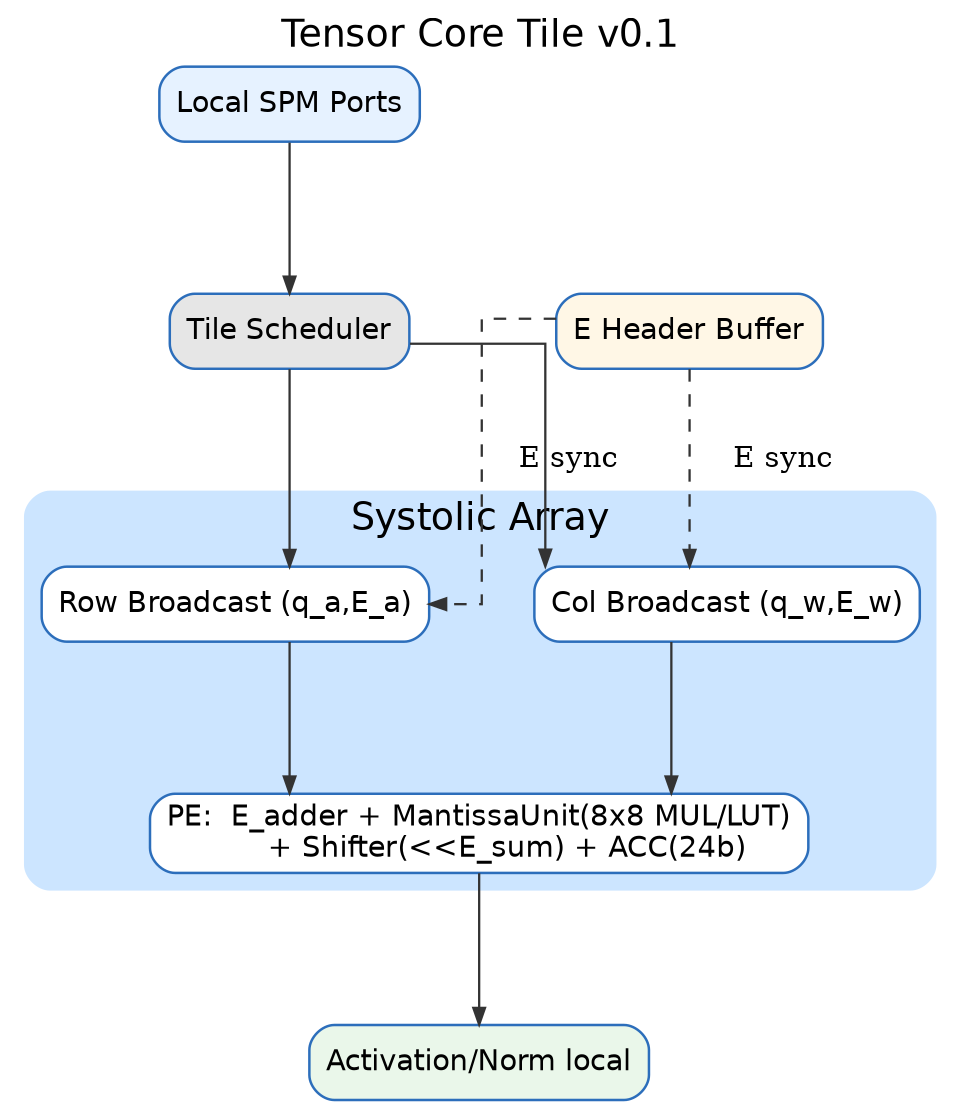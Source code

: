 digraph UE8M0_TPU_TILE_V01 {
  label="Tensor Core Tile v0.1"; labelloc="t"; fontsize=18;
  rankdir=TB; splines=ortho; nodesep=0.7; ranksep=1.0; fontname="Helvetica";
  node[shape=box,style="rounded,filled",fillcolor="#F2F8FF",color="#2C6EBB",penwidth=1.2,fontname="Helvetica"];
  edge[color="#333333",arrowsize=0.8,penwidth=1.1];

  spm_in[label="Local SPM Ports",fillcolor="#E6F2FF"];
  sched[label="Tile Scheduler",fillcolor="#E6E6E6"];

  subgraph cluster_array {
    label="Systolic Array"; color="#CCE5FF"; style="rounded,filled";
    row[label="Row Broadcast (q_a,E_a)",fillcolor="#FFFFFF"];
    col[label="Col Broadcast (q_w,E_w)",fillcolor="#FFFFFF"];
    pe[label="PE:  E_adder + MantissaUnit(8x8 MUL/LUT)\n      + Shifter(<<E_sum) + ACC(24b)",fillcolor="#FFFFFF"];
  }

  scale[label="E Header Buffer",fillcolor="#FFF7E6"];
  post[label="Activation/Norm local",fillcolor="#EAF7EA"];

  spm_in -> sched -> {row col};
  scale -> {row col} [style=dashed,label="E sync"];
  row -> pe; col -> pe; pe -> post;
}
